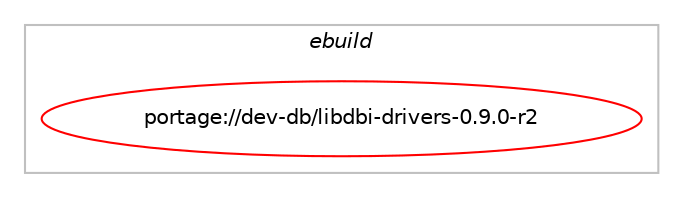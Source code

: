 digraph prolog {

# *************
# Graph options
# *************

newrank=true;
concentrate=true;
compound=true;
graph [rankdir=LR,fontname=Helvetica,fontsize=10,ranksep=1.5];#, ranksep=2.5, nodesep=0.2];
edge  [arrowhead=vee];
node  [fontname=Helvetica,fontsize=10];

# **********
# The ebuild
# **********

subgraph cluster_leftcol {
color=gray;
label=<<i>ebuild</i>>;
id [label="portage://dev-db/libdbi-drivers-0.9.0-r2", color=red, width=4, href="../dev-db/libdbi-drivers-0.9.0-r2.svg"];
}

# ****************
# The dependencies
# ****************

subgraph cluster_midcol {
color=gray;
label=<<i>dependencies</i>>;
subgraph cluster_compile {
fillcolor="#eeeeee";
style=filled;
label=<<i>compile</i>>;
# *** BEGIN UNKNOWN DEPENDENCY TYPE (TODO) ***
# id -> equal(use_conditional_group(positive,firebird,portage://dev-db/libdbi-drivers-0.9.0-r2,[package_dependency(portage://dev-db/libdbi-drivers-0.9.0-r2,install,no,dev-db,firebird,none,[,,],[],[])]))
# *** END UNKNOWN DEPENDENCY TYPE (TODO) ***

# *** BEGIN UNKNOWN DEPENDENCY TYPE (TODO) ***
# id -> equal(use_conditional_group(positive,mysql,portage://dev-db/libdbi-drivers-0.9.0-r2,[package_dependency(portage://dev-db/libdbi-drivers-0.9.0-r2,install,no,dev-db,mysql-connector-c,none,[,,],any_same_slot,[])]))
# *** END UNKNOWN DEPENDENCY TYPE (TODO) ***

# *** BEGIN UNKNOWN DEPENDENCY TYPE (TODO) ***
# id -> equal(use_conditional_group(positive,postgres,portage://dev-db/libdbi-drivers-0.9.0-r2,[package_dependency(portage://dev-db/libdbi-drivers-0.9.0-r2,install,no,dev-db,postgresql,none,[,,],any_different_slot,[])]))
# *** END UNKNOWN DEPENDENCY TYPE (TODO) ***

# *** BEGIN UNKNOWN DEPENDENCY TYPE (TODO) ***
# id -> equal(use_conditional_group(positive,sqlite,portage://dev-db/libdbi-drivers-0.9.0-r2,[package_dependency(portage://dev-db/libdbi-drivers-0.9.0-r2,install,no,dev-db,sqlite,none,[,,],[slot(3)],[])]))
# *** END UNKNOWN DEPENDENCY TYPE (TODO) ***

# *** BEGIN UNKNOWN DEPENDENCY TYPE (TODO) ***
# id -> equal(package_dependency(portage://dev-db/libdbi-drivers-0.9.0-r2,install,no,dev-db,libdbi,greaterequal,[0.9.0,,,0.9.0],[],[]))
# *** END UNKNOWN DEPENDENCY TYPE (TODO) ***

}
subgraph cluster_compileandrun {
fillcolor="#eeeeee";
style=filled;
label=<<i>compile and run</i>>;
}
subgraph cluster_run {
fillcolor="#eeeeee";
style=filled;
label=<<i>run</i>>;
# *** BEGIN UNKNOWN DEPENDENCY TYPE (TODO) ***
# id -> equal(use_conditional_group(positive,firebird,portage://dev-db/libdbi-drivers-0.9.0-r2,[package_dependency(portage://dev-db/libdbi-drivers-0.9.0-r2,run,no,dev-db,firebird,none,[,,],[],[])]))
# *** END UNKNOWN DEPENDENCY TYPE (TODO) ***

# *** BEGIN UNKNOWN DEPENDENCY TYPE (TODO) ***
# id -> equal(use_conditional_group(positive,mysql,portage://dev-db/libdbi-drivers-0.9.0-r2,[package_dependency(portage://dev-db/libdbi-drivers-0.9.0-r2,run,no,dev-db,mysql-connector-c,none,[,,],any_same_slot,[])]))
# *** END UNKNOWN DEPENDENCY TYPE (TODO) ***

# *** BEGIN UNKNOWN DEPENDENCY TYPE (TODO) ***
# id -> equal(use_conditional_group(positive,postgres,portage://dev-db/libdbi-drivers-0.9.0-r2,[package_dependency(portage://dev-db/libdbi-drivers-0.9.0-r2,run,no,dev-db,postgresql,none,[,,],any_different_slot,[])]))
# *** END UNKNOWN DEPENDENCY TYPE (TODO) ***

# *** BEGIN UNKNOWN DEPENDENCY TYPE (TODO) ***
# id -> equal(use_conditional_group(positive,sqlite,portage://dev-db/libdbi-drivers-0.9.0-r2,[package_dependency(portage://dev-db/libdbi-drivers-0.9.0-r2,run,no,dev-db,sqlite,none,[,,],[slot(3)],[])]))
# *** END UNKNOWN DEPENDENCY TYPE (TODO) ***

# *** BEGIN UNKNOWN DEPENDENCY TYPE (TODO) ***
# id -> equal(package_dependency(portage://dev-db/libdbi-drivers-0.9.0-r2,run,no,dev-db,libdbi,greaterequal,[0.9.0,,,0.9.0],[],[]))
# *** END UNKNOWN DEPENDENCY TYPE (TODO) ***

}
}

# **************
# The candidates
# **************

subgraph cluster_choices {
rank=same;
color=gray;
label=<<i>candidates</i>>;

}

}
